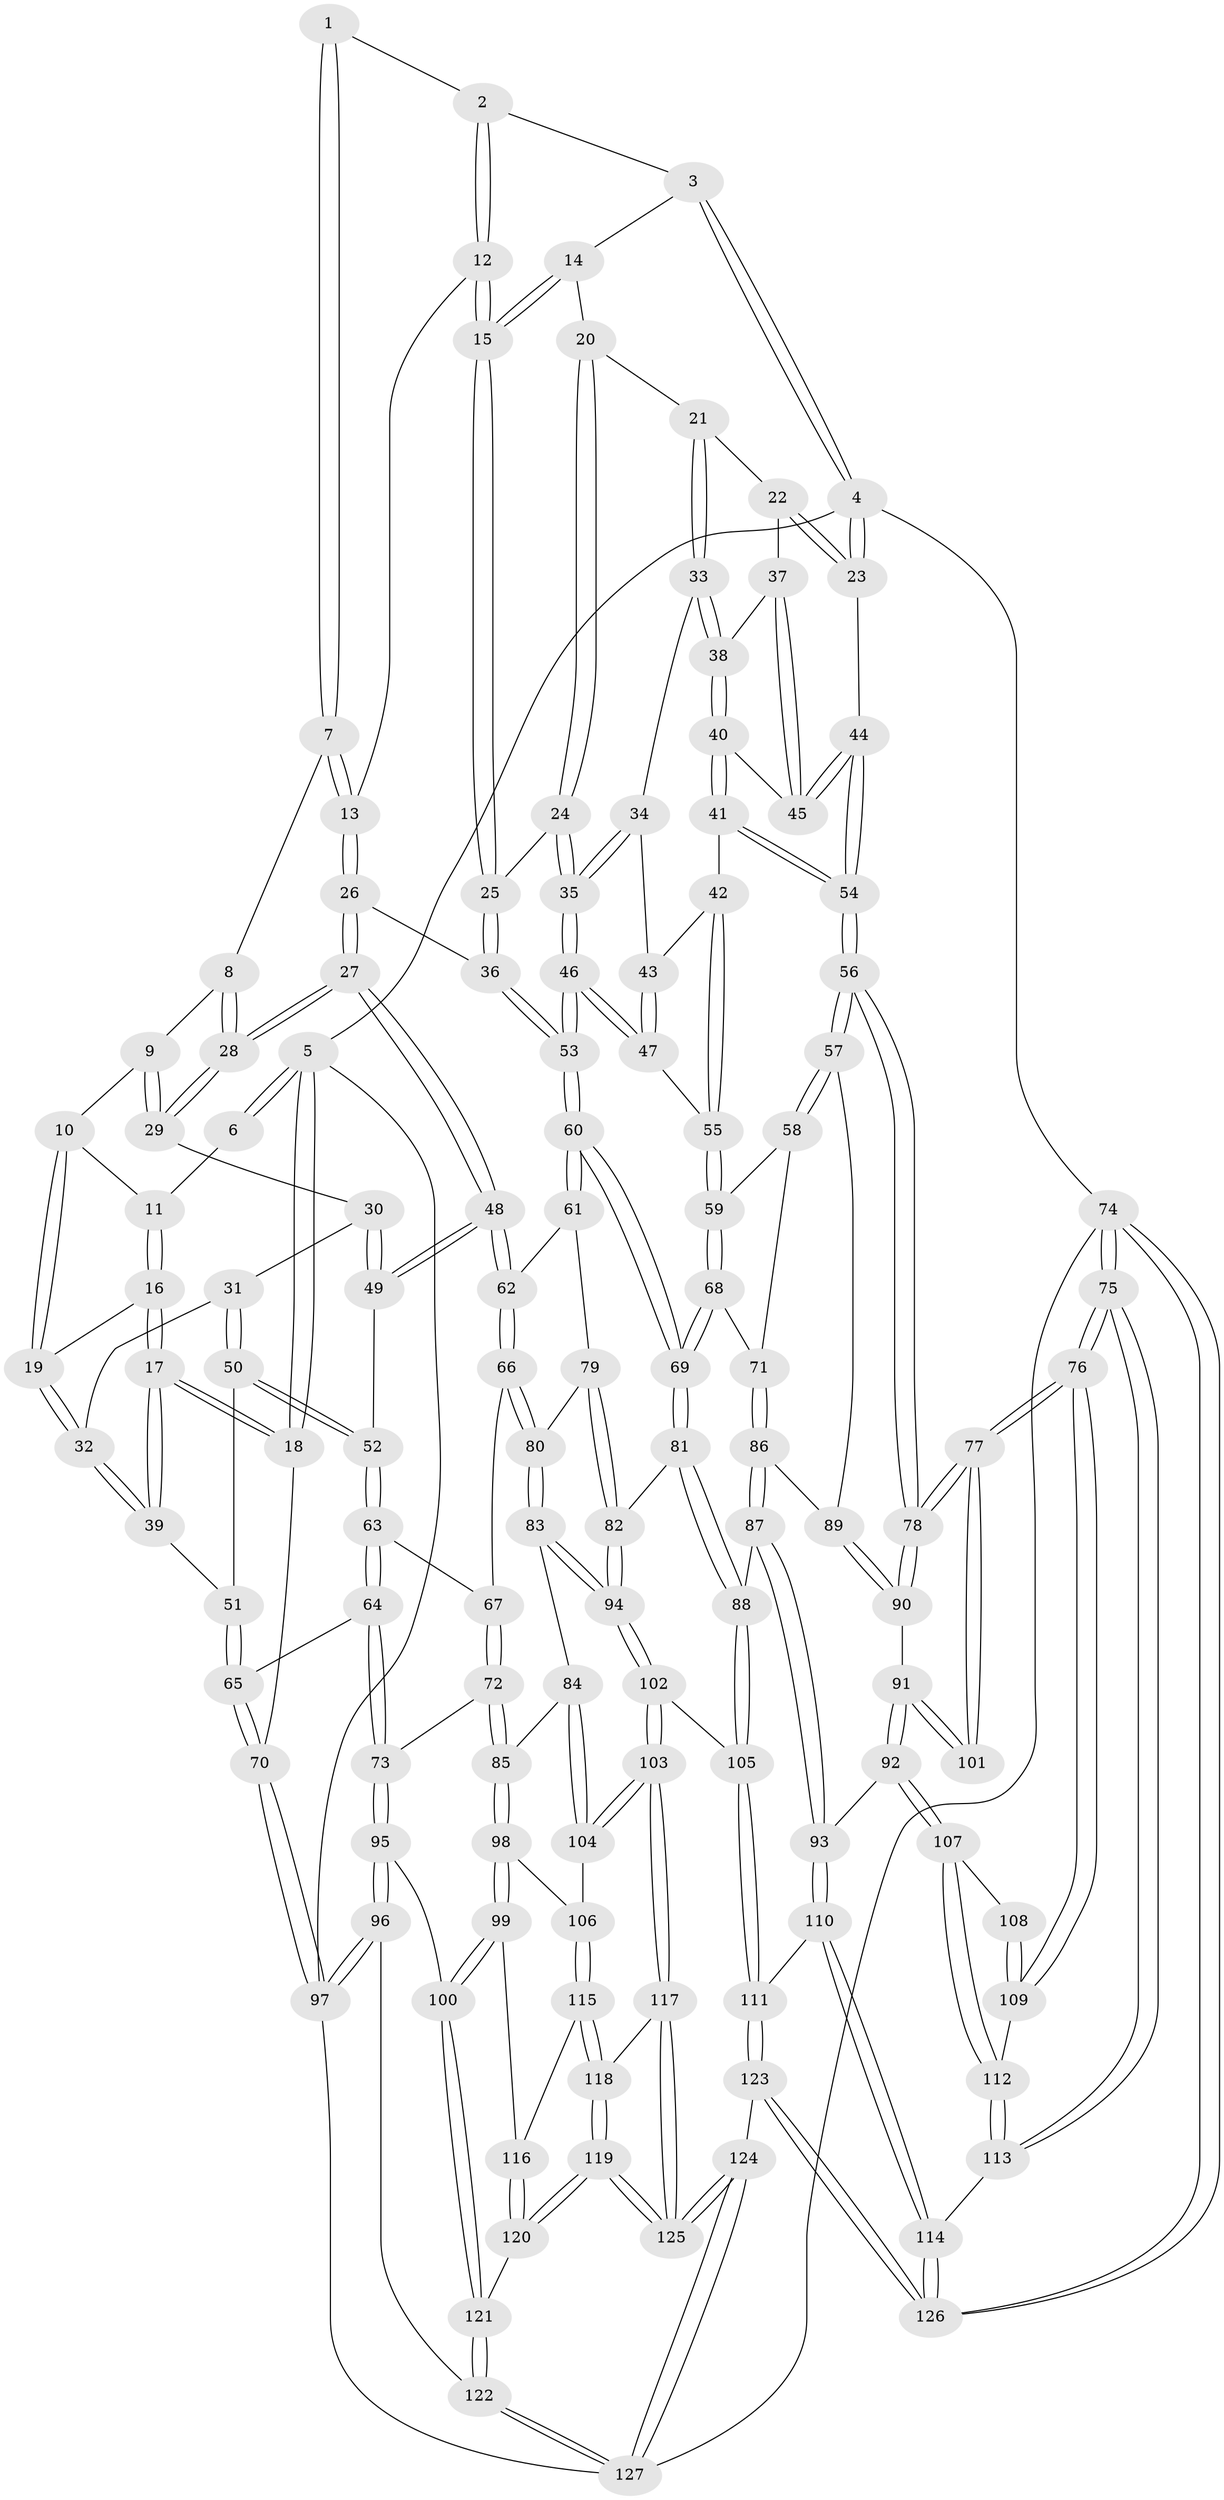 // Generated by graph-tools (version 1.1) at 2025/11/02/27/25 16:11:56]
// undirected, 127 vertices, 314 edges
graph export_dot {
graph [start="1"]
  node [color=gray90,style=filled];
  1 [pos="+0.4671730890835739+0"];
  2 [pos="+0.5311483909633247+0"];
  3 [pos="+0.7516290441024344+0"];
  4 [pos="+1+0"];
  5 [pos="+0+0"];
  6 [pos="+0.0979947367440397+0"];
  7 [pos="+0.29061285319814684+0.07597098193777294"];
  8 [pos="+0.2662196663059201+0.08030490719736293"];
  9 [pos="+0.2474057712763584+0.07688317779497116"];
  10 [pos="+0.2217844605361329+0.05794337876175731"];
  11 [pos="+0.1577803097790973+0"];
  12 [pos="+0.5066772434635922+0"];
  13 [pos="+0.40501354884896557+0.10350502581257694"];
  14 [pos="+0.7520636146264992+0.048174870763811585"];
  15 [pos="+0.5779637835158975+0.13785059574276537"];
  16 [pos="+0.08475421908992585+0.09622329242026152"];
  17 [pos="+0+0.2066343522555995"];
  18 [pos="+0+0.20620620410213833"];
  19 [pos="+0.13883629542635176+0.17368118486060174"];
  20 [pos="+0.7534995463324441+0.05395225431579803"];
  21 [pos="+0.7832985862716307+0.10083502500954489"];
  22 [pos="+0.9159053870439988+0.12488911126188336"];
  23 [pos="+1+0.0335646968138011"];
  24 [pos="+0.6518147833019732+0.20920374816238715"];
  25 [pos="+0.579131804848615+0.14673818680767833"];
  26 [pos="+0.39998329380166153+0.25156247705447227"];
  27 [pos="+0.37224806054295745+0.27542207837168786"];
  28 [pos="+0.33658570600873217+0.24310831700222482"];
  29 [pos="+0.22600342202998158+0.18785146162328162"];
  30 [pos="+0.1724326115150328+0.20932318724211577"];
  31 [pos="+0.1534191963463551+0.2099862174624245"];
  32 [pos="+0.14148720116131855+0.1977247995456757"];
  33 [pos="+0.7862625441899344+0.18267096805009797"];
  34 [pos="+0.7618135468954482+0.1978402152234034"];
  35 [pos="+0.6519408445070064+0.20944752035843836"];
  36 [pos="+0.4616498149845024+0.24704494944699174"];
  37 [pos="+0.8358906318321297+0.20384800533567637"];
  38 [pos="+0.8258111460132305+0.2086687866738544"];
  39 [pos="+0+0.22771619100058205"];
  40 [pos="+0.8367916257832111+0.26704278734368"];
  41 [pos="+0.8348745945485923+0.287256405649746"];
  42 [pos="+0.8193394849126874+0.3098737924611602"];
  43 [pos="+0.7592799574044095+0.23909983713208613"];
  44 [pos="+1+0.18513734143349367"];
  45 [pos="+0.9343116599582051+0.22194219720456798"];
  46 [pos="+0.6485677513296977+0.33062843718001705"];
  47 [pos="+0.702703177248379+0.3268836055512611"];
  48 [pos="+0.36097385362084533+0.303986680642237"];
  49 [pos="+0.2694578251981995+0.3121972849365047"];
  50 [pos="+0.1327822965596227+0.3190634335077334"];
  51 [pos="+0.10129661806562873+0.3258344147539592"];
  52 [pos="+0.17954469205324125+0.34674582994800185"];
  53 [pos="+0.6281554081930274+0.35306818854234595"];
  54 [pos="+1+0.30579160801741534"];
  55 [pos="+0.8054624435892002+0.3396551119806758"];
  56 [pos="+1+0.3661909028794879"];
  57 [pos="+1+0.3897238589561056"];
  58 [pos="+0.8123278233781099+0.34913544258762147"];
  59 [pos="+0.8079974958995755+0.3441419359014492"];
  60 [pos="+0.6119742347191721+0.4211531146119475"];
  61 [pos="+0.5575329695175277+0.43542998895453755"];
  62 [pos="+0.36748420870838655+0.34027874544122516"];
  63 [pos="+0.1834587720076739+0.3960840402897046"];
  64 [pos="+0.10146934328789797+0.5284911063648854"];
  65 [pos="+0.034655003909958654+0.4958417908005202"];
  66 [pos="+0.33997407441118555+0.447795332491942"];
  67 [pos="+0.2878671187362781+0.4596571372199001"];
  68 [pos="+0.7185582222361178+0.47450955675902073"];
  69 [pos="+0.6568417244333001+0.4841730219089222"];
  70 [pos="+0+0.4755897535270526"];
  71 [pos="+0.8453637194672841+0.48343438946115547"];
  72 [pos="+0.15757651171873643+0.5679136124369891"];
  73 [pos="+0.12915281624047315+0.5601618069067071"];
  74 [pos="+1+1"];
  75 [pos="+1+1"];
  76 [pos="+1+1"];
  77 [pos="+1+0.7679464029462447"];
  78 [pos="+1+0.6456689796755274"];
  79 [pos="+0.5380726584296156+0.4552167813543143"];
  80 [pos="+0.3854492603535769+0.5280918012929994"];
  81 [pos="+0.6621934137116142+0.6097954899384649"];
  82 [pos="+0.5130507990869279+0.5813098796424728"];
  83 [pos="+0.3890004912404045+0.6080545649310072"];
  84 [pos="+0.2997973054074089+0.6360259099008188"];
  85 [pos="+0.23300728488340844+0.6362580206639088"];
  86 [pos="+0.85234502641709+0.4892334692669944"];
  87 [pos="+0.7522170103013665+0.6587866701663573"];
  88 [pos="+0.6698638589841468+0.6279534768499913"];
  89 [pos="+0.8818365643539895+0.4931526704501129"];
  90 [pos="+0.9216345438375657+0.6217654947995515"];
  91 [pos="+0.8773886710855777+0.6584977683909495"];
  92 [pos="+0.7914054927344982+0.695359991372466"];
  93 [pos="+0.7878303591869134+0.693739427862161"];
  94 [pos="+0.4098228981632735+0.6245311867782543"];
  95 [pos="+0.02253940660578422+0.7607228570692363"];
  96 [pos="+0+0.8049773906111417"];
  97 [pos="+0+0.8034057762294218"];
  98 [pos="+0.2033450069071207+0.7379229751733848"];
  99 [pos="+0.1455630868829606+0.7946049610769337"];
  100 [pos="+0.12119709926456677+0.797316040383981"];
  101 [pos="+0.959571574333122+0.7382472650832297"];
  102 [pos="+0.4998794422191322+0.8114459649407768"];
  103 [pos="+0.4703134522344864+0.8281554417679544"];
  104 [pos="+0.3141521875628644+0.7855191996319881"];
  105 [pos="+0.5045614520644296+0.812032438882153"];
  106 [pos="+0.30879096581803034+0.7866418049427157"];
  107 [pos="+0.8208339663363744+0.7487102150735649"];
  108 [pos="+0.9237978662385709+0.7529563245696858"];
  109 [pos="+0.9263840289899646+0.8203885107436583"];
  110 [pos="+0.6462391875279195+0.8814270080738046"];
  111 [pos="+0.5396053434148085+0.8410746621191577"];
  112 [pos="+0.8336980555676661+0.8072205781364451"];
  113 [pos="+0.8271644894221852+0.8321038619253003"];
  114 [pos="+0.7494129687383742+0.9726454309925061"];
  115 [pos="+0.2679394726865297+0.8339574618564674"];
  116 [pos="+0.16614270463097336+0.8125985138162652"];
  117 [pos="+0.46570742537072696+0.8339842776386752"];
  118 [pos="+0.27451539502087813+0.885067620725664"];
  119 [pos="+0.23983368415227832+0.9484892798943895"];
  120 [pos="+0.2385250021624474+0.9467425634626474"];
  121 [pos="+0.11674917775755009+0.8869645095443878"];
  122 [pos="+0.08817769526294197+0.9719390031826681"];
  123 [pos="+0.5441077256093609+1"];
  124 [pos="+0.2590824585011312+1"];
  125 [pos="+0.2665953303943732+1"];
  126 [pos="+0.8658549626009228+1"];
  127 [pos="+0.23008635368133878+1"];
  1 -- 2;
  1 -- 7;
  1 -- 7;
  2 -- 3;
  2 -- 12;
  2 -- 12;
  3 -- 4;
  3 -- 4;
  3 -- 14;
  4 -- 5;
  4 -- 23;
  4 -- 23;
  4 -- 74;
  5 -- 6;
  5 -- 6;
  5 -- 18;
  5 -- 18;
  5 -- 97;
  6 -- 11;
  7 -- 8;
  7 -- 13;
  7 -- 13;
  8 -- 9;
  8 -- 28;
  8 -- 28;
  9 -- 10;
  9 -- 29;
  9 -- 29;
  10 -- 11;
  10 -- 19;
  10 -- 19;
  11 -- 16;
  11 -- 16;
  12 -- 13;
  12 -- 15;
  12 -- 15;
  13 -- 26;
  13 -- 26;
  14 -- 15;
  14 -- 15;
  14 -- 20;
  15 -- 25;
  15 -- 25;
  16 -- 17;
  16 -- 17;
  16 -- 19;
  17 -- 18;
  17 -- 18;
  17 -- 39;
  17 -- 39;
  18 -- 70;
  19 -- 32;
  19 -- 32;
  20 -- 21;
  20 -- 24;
  20 -- 24;
  21 -- 22;
  21 -- 33;
  21 -- 33;
  22 -- 23;
  22 -- 23;
  22 -- 37;
  23 -- 44;
  24 -- 25;
  24 -- 35;
  24 -- 35;
  25 -- 36;
  25 -- 36;
  26 -- 27;
  26 -- 27;
  26 -- 36;
  27 -- 28;
  27 -- 28;
  27 -- 48;
  27 -- 48;
  28 -- 29;
  28 -- 29;
  29 -- 30;
  30 -- 31;
  30 -- 49;
  30 -- 49;
  31 -- 32;
  31 -- 50;
  31 -- 50;
  32 -- 39;
  32 -- 39;
  33 -- 34;
  33 -- 38;
  33 -- 38;
  34 -- 35;
  34 -- 35;
  34 -- 43;
  35 -- 46;
  35 -- 46;
  36 -- 53;
  36 -- 53;
  37 -- 38;
  37 -- 45;
  37 -- 45;
  38 -- 40;
  38 -- 40;
  39 -- 51;
  40 -- 41;
  40 -- 41;
  40 -- 45;
  41 -- 42;
  41 -- 54;
  41 -- 54;
  42 -- 43;
  42 -- 55;
  42 -- 55;
  43 -- 47;
  43 -- 47;
  44 -- 45;
  44 -- 45;
  44 -- 54;
  44 -- 54;
  46 -- 47;
  46 -- 47;
  46 -- 53;
  46 -- 53;
  47 -- 55;
  48 -- 49;
  48 -- 49;
  48 -- 62;
  48 -- 62;
  49 -- 52;
  50 -- 51;
  50 -- 52;
  50 -- 52;
  51 -- 65;
  51 -- 65;
  52 -- 63;
  52 -- 63;
  53 -- 60;
  53 -- 60;
  54 -- 56;
  54 -- 56;
  55 -- 59;
  55 -- 59;
  56 -- 57;
  56 -- 57;
  56 -- 78;
  56 -- 78;
  57 -- 58;
  57 -- 58;
  57 -- 89;
  58 -- 59;
  58 -- 71;
  59 -- 68;
  59 -- 68;
  60 -- 61;
  60 -- 61;
  60 -- 69;
  60 -- 69;
  61 -- 62;
  61 -- 79;
  62 -- 66;
  62 -- 66;
  63 -- 64;
  63 -- 64;
  63 -- 67;
  64 -- 65;
  64 -- 73;
  64 -- 73;
  65 -- 70;
  65 -- 70;
  66 -- 67;
  66 -- 80;
  66 -- 80;
  67 -- 72;
  67 -- 72;
  68 -- 69;
  68 -- 69;
  68 -- 71;
  69 -- 81;
  69 -- 81;
  70 -- 97;
  70 -- 97;
  71 -- 86;
  71 -- 86;
  72 -- 73;
  72 -- 85;
  72 -- 85;
  73 -- 95;
  73 -- 95;
  74 -- 75;
  74 -- 75;
  74 -- 126;
  74 -- 126;
  74 -- 127;
  75 -- 76;
  75 -- 76;
  75 -- 113;
  75 -- 113;
  76 -- 77;
  76 -- 77;
  76 -- 109;
  76 -- 109;
  77 -- 78;
  77 -- 78;
  77 -- 101;
  77 -- 101;
  78 -- 90;
  78 -- 90;
  79 -- 80;
  79 -- 82;
  79 -- 82;
  80 -- 83;
  80 -- 83;
  81 -- 82;
  81 -- 88;
  81 -- 88;
  82 -- 94;
  82 -- 94;
  83 -- 84;
  83 -- 94;
  83 -- 94;
  84 -- 85;
  84 -- 104;
  84 -- 104;
  85 -- 98;
  85 -- 98;
  86 -- 87;
  86 -- 87;
  86 -- 89;
  87 -- 88;
  87 -- 93;
  87 -- 93;
  88 -- 105;
  88 -- 105;
  89 -- 90;
  89 -- 90;
  90 -- 91;
  91 -- 92;
  91 -- 92;
  91 -- 101;
  91 -- 101;
  92 -- 93;
  92 -- 107;
  92 -- 107;
  93 -- 110;
  93 -- 110;
  94 -- 102;
  94 -- 102;
  95 -- 96;
  95 -- 96;
  95 -- 100;
  96 -- 97;
  96 -- 97;
  96 -- 122;
  97 -- 127;
  98 -- 99;
  98 -- 99;
  98 -- 106;
  99 -- 100;
  99 -- 100;
  99 -- 116;
  100 -- 121;
  100 -- 121;
  102 -- 103;
  102 -- 103;
  102 -- 105;
  103 -- 104;
  103 -- 104;
  103 -- 117;
  103 -- 117;
  104 -- 106;
  105 -- 111;
  105 -- 111;
  106 -- 115;
  106 -- 115;
  107 -- 108;
  107 -- 112;
  107 -- 112;
  108 -- 109;
  108 -- 109;
  109 -- 112;
  110 -- 111;
  110 -- 114;
  110 -- 114;
  111 -- 123;
  111 -- 123;
  112 -- 113;
  112 -- 113;
  113 -- 114;
  114 -- 126;
  114 -- 126;
  115 -- 116;
  115 -- 118;
  115 -- 118;
  116 -- 120;
  116 -- 120;
  117 -- 118;
  117 -- 125;
  117 -- 125;
  118 -- 119;
  118 -- 119;
  119 -- 120;
  119 -- 120;
  119 -- 125;
  119 -- 125;
  120 -- 121;
  121 -- 122;
  121 -- 122;
  122 -- 127;
  122 -- 127;
  123 -- 124;
  123 -- 126;
  123 -- 126;
  124 -- 125;
  124 -- 125;
  124 -- 127;
  124 -- 127;
}
